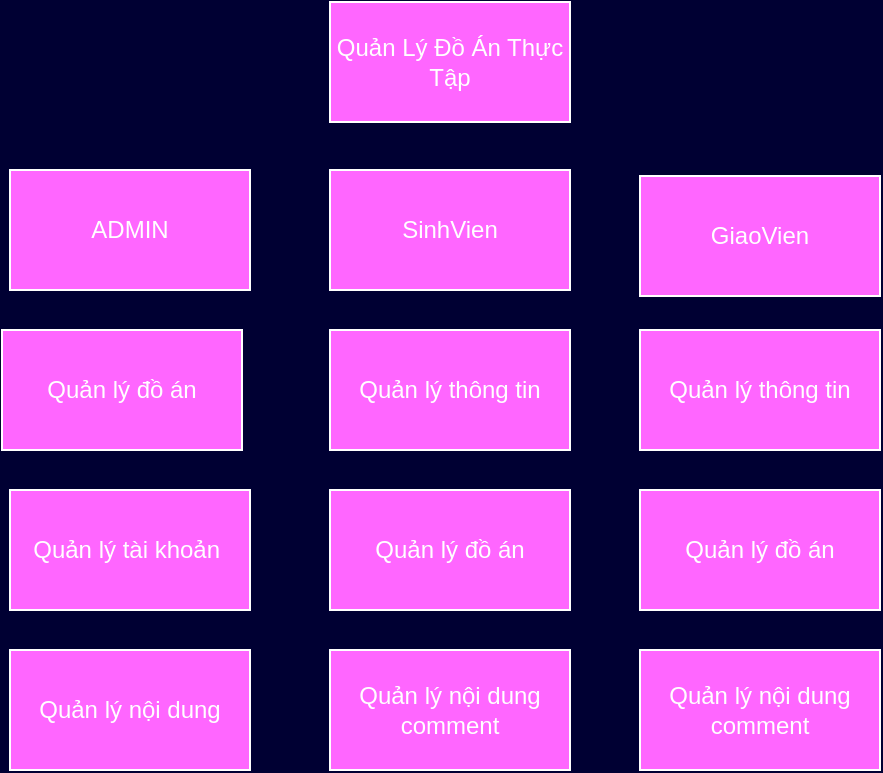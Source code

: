 <mxfile version="24.0.1" type="device">
  <diagram name="Trang-1" id="4lJpOAyZSYY-LO97WgNw">
    <mxGraphModel dx="714" dy="383" grid="0" gridSize="10" guides="1" tooltips="1" connect="1" arrows="1" fold="1" page="1" pageScale="1" pageWidth="827" pageHeight="1169" background="#000033" math="0" shadow="0">
      <root>
        <mxCell id="0" />
        <mxCell id="1" parent="0" />
        <mxCell id="9UsNdUumOEOGNvNzxIiE-1" value="Quản Lý Đồ Án Thực Tập" style="rounded=0;whiteSpace=wrap;html=1;fillColor=#FF66FF;strokeColor=#FFFFFF;fontColor=#FFFFFF;" vertex="1" parent="1">
          <mxGeometry x="360" y="30" width="120" height="60" as="geometry" />
        </mxCell>
        <mxCell id="9UsNdUumOEOGNvNzxIiE-3" value="SinhVien" style="rounded=0;whiteSpace=wrap;html=1;fillColor=#FF66FF;strokeColor=#FFFFFF;fontColor=#FFFFFF;" vertex="1" parent="1">
          <mxGeometry x="360" y="114" width="120" height="60" as="geometry" />
        </mxCell>
        <mxCell id="9UsNdUumOEOGNvNzxIiE-4" value="ADMIN" style="rounded=0;whiteSpace=wrap;html=1;fillColor=#FF66FF;strokeColor=#FFFFFF;fontColor=#FFFFFF;" vertex="1" parent="1">
          <mxGeometry x="200" y="114" width="120" height="60" as="geometry" />
        </mxCell>
        <mxCell id="9UsNdUumOEOGNvNzxIiE-5" value="GiaoVien" style="rounded=0;whiteSpace=wrap;html=1;fillColor=#FF66FF;strokeColor=#FFFFFF;fontColor=#FFFFFF;" vertex="1" parent="1">
          <mxGeometry x="515" y="117" width="120" height="60" as="geometry" />
        </mxCell>
        <mxCell id="9UsNdUumOEOGNvNzxIiE-6" value="Quản lý đồ án" style="rounded=0;whiteSpace=wrap;html=1;fillColor=#FF66FF;strokeColor=#FFFFFF;fontColor=#FFFFFF;" vertex="1" parent="1">
          <mxGeometry x="196" y="194" width="120" height="60" as="geometry" />
        </mxCell>
        <mxCell id="9UsNdUumOEOGNvNzxIiE-7" value="Quản lý tài khoản&amp;nbsp;" style="rounded=0;whiteSpace=wrap;html=1;fillColor=#FF66FF;strokeColor=#FFFFFF;fontColor=#FFFFFF;" vertex="1" parent="1">
          <mxGeometry x="200" y="274" width="120" height="60" as="geometry" />
        </mxCell>
        <mxCell id="9UsNdUumOEOGNvNzxIiE-8" value="Quản lý nội dung" style="rounded=0;whiteSpace=wrap;html=1;fillColor=#FF66FF;strokeColor=#FFFFFF;fontColor=#FFFFFF;" vertex="1" parent="1">
          <mxGeometry x="200" y="354" width="120" height="60" as="geometry" />
        </mxCell>
        <mxCell id="9UsNdUumOEOGNvNzxIiE-11" value="Quản lý thông tin" style="rounded=0;whiteSpace=wrap;html=1;fillColor=#FF66FF;strokeColor=#FFFFFF;fontColor=#FFFFFF;" vertex="1" parent="1">
          <mxGeometry x="360" y="194" width="120" height="60" as="geometry" />
        </mxCell>
        <mxCell id="9UsNdUumOEOGNvNzxIiE-12" value="Quản lý đồ án" style="rounded=0;whiteSpace=wrap;html=1;fillColor=#FF66FF;strokeColor=#FFFFFF;fontColor=#FFFFFF;" vertex="1" parent="1">
          <mxGeometry x="360" y="274" width="120" height="60" as="geometry" />
        </mxCell>
        <mxCell id="9UsNdUumOEOGNvNzxIiE-13" value="Quản lý nội dung comment" style="rounded=0;whiteSpace=wrap;html=1;fillColor=#FF66FF;strokeColor=#FFFFFF;fontColor=#FFFFFF;" vertex="1" parent="1">
          <mxGeometry x="360" y="354" width="120" height="60" as="geometry" />
        </mxCell>
        <mxCell id="9UsNdUumOEOGNvNzxIiE-15" value="Quản lý thông tin" style="rounded=0;whiteSpace=wrap;html=1;fillColor=#FF66FF;strokeColor=#FFFFFF;fontColor=#FFFFFF;" vertex="1" parent="1">
          <mxGeometry x="515" y="194" width="120" height="60" as="geometry" />
        </mxCell>
        <mxCell id="9UsNdUumOEOGNvNzxIiE-16" value="Quản lý đồ án" style="rounded=0;whiteSpace=wrap;html=1;fillColor=#FF66FF;strokeColor=#FFFFFF;fontColor=#FFFFFF;" vertex="1" parent="1">
          <mxGeometry x="515" y="274" width="120" height="60" as="geometry" />
        </mxCell>
        <mxCell id="9UsNdUumOEOGNvNzxIiE-17" value="Quản lý nội dung comment" style="rounded=0;whiteSpace=wrap;html=1;fillColor=#FF66FF;strokeColor=#FFFFFF;fontColor=#FFFFFF;" vertex="1" parent="1">
          <mxGeometry x="515" y="354" width="120" height="60" as="geometry" />
        </mxCell>
      </root>
    </mxGraphModel>
  </diagram>
</mxfile>
